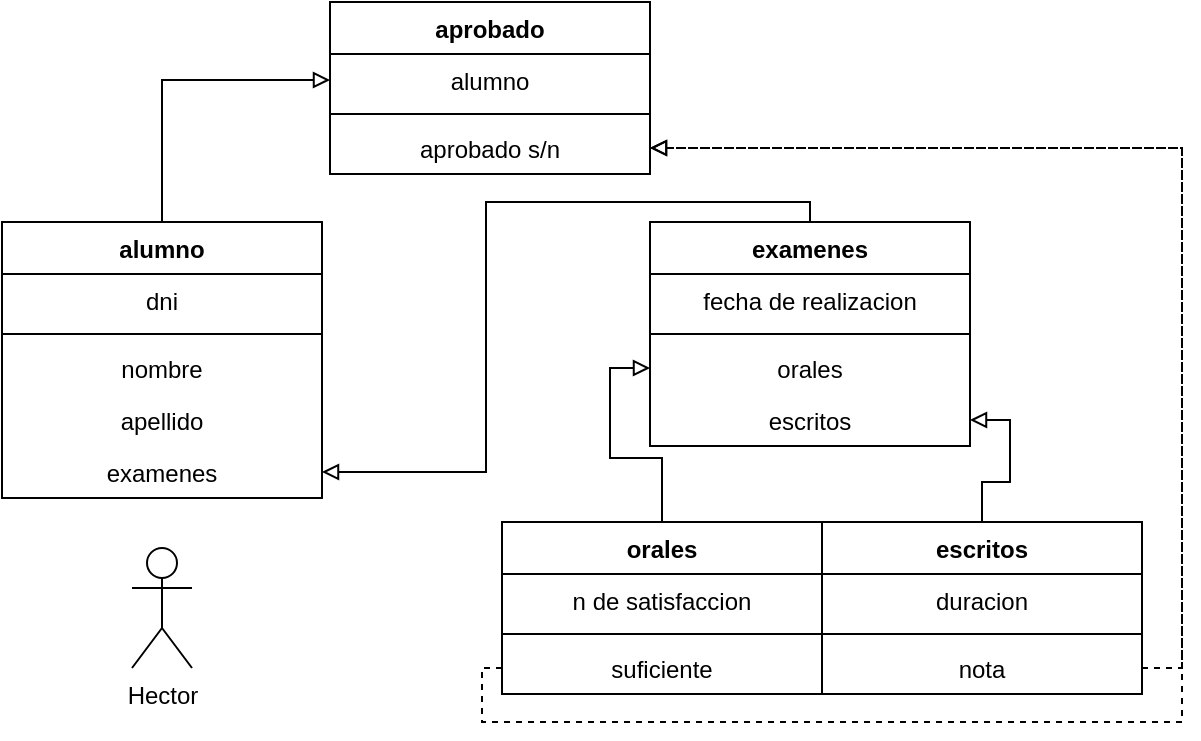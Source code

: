 <mxfile version="20.2.8" type="github">
  <diagram id="TS2IJs7pAxw_JtCjiHIT" name="Página-1">
    <mxGraphModel dx="723" dy="401" grid="1" gridSize="10" guides="1" tooltips="1" connect="1" arrows="1" fold="1" page="1" pageScale="1" pageWidth="827" pageHeight="1169" math="0" shadow="0">
      <root>
        <mxCell id="0" />
        <mxCell id="1" parent="0" />
        <mxCell id="qNn5TuapRFsNwTc1jP_p-1" value="aprobado" style="swimlane;fontStyle=1;align=center;verticalAlign=top;childLayout=stackLayout;horizontal=1;startSize=26;horizontalStack=0;resizeParent=1;resizeParentMax=0;resizeLast=0;collapsible=1;marginBottom=0;" vertex="1" parent="1">
          <mxGeometry x="254" y="40" width="160" height="86" as="geometry" />
        </mxCell>
        <mxCell id="qNn5TuapRFsNwTc1jP_p-2" value="alumno" style="text;strokeColor=none;fillColor=none;align=center;verticalAlign=top;spacingLeft=4;spacingRight=4;overflow=hidden;rotatable=0;points=[[0,0.5],[1,0.5]];portConstraint=eastwest;" vertex="1" parent="qNn5TuapRFsNwTc1jP_p-1">
          <mxGeometry y="26" width="160" height="26" as="geometry" />
        </mxCell>
        <mxCell id="qNn5TuapRFsNwTc1jP_p-3" value="" style="line;strokeWidth=1;fillColor=none;align=left;verticalAlign=middle;spacingTop=-1;spacingLeft=3;spacingRight=3;rotatable=0;labelPosition=right;points=[];portConstraint=eastwest;strokeColor=inherit;" vertex="1" parent="qNn5TuapRFsNwTc1jP_p-1">
          <mxGeometry y="52" width="160" height="8" as="geometry" />
        </mxCell>
        <mxCell id="qNn5TuapRFsNwTc1jP_p-4" value="aprobado s/n" style="text;strokeColor=none;fillColor=none;align=center;verticalAlign=top;spacingLeft=4;spacingRight=4;overflow=hidden;rotatable=0;points=[[0,0.5],[1,0.5]];portConstraint=eastwest;" vertex="1" parent="qNn5TuapRFsNwTc1jP_p-1">
          <mxGeometry y="60" width="160" height="26" as="geometry" />
        </mxCell>
        <mxCell id="qNn5TuapRFsNwTc1jP_p-29" style="edgeStyle=orthogonalEdgeStyle;rounded=0;orthogonalLoop=1;jettySize=auto;html=1;exitX=0.5;exitY=0;exitDx=0;exitDy=0;entryX=0;entryY=0.5;entryDx=0;entryDy=0;endArrow=block;endFill=0;" edge="1" parent="1" source="qNn5TuapRFsNwTc1jP_p-5" target="qNn5TuapRFsNwTc1jP_p-2">
          <mxGeometry relative="1" as="geometry" />
        </mxCell>
        <mxCell id="qNn5TuapRFsNwTc1jP_p-5" value="alumno" style="swimlane;fontStyle=1;align=center;verticalAlign=top;childLayout=stackLayout;horizontal=1;startSize=26;horizontalStack=0;resizeParent=1;resizeParentMax=0;resizeLast=0;collapsible=1;marginBottom=0;" vertex="1" parent="1">
          <mxGeometry x="90" y="150" width="160" height="138" as="geometry" />
        </mxCell>
        <mxCell id="qNn5TuapRFsNwTc1jP_p-6" value="dni" style="text;strokeColor=none;fillColor=none;align=center;verticalAlign=top;spacingLeft=4;spacingRight=4;overflow=hidden;rotatable=0;points=[[0,0.5],[1,0.5]];portConstraint=eastwest;" vertex="1" parent="qNn5TuapRFsNwTc1jP_p-5">
          <mxGeometry y="26" width="160" height="26" as="geometry" />
        </mxCell>
        <mxCell id="qNn5TuapRFsNwTc1jP_p-7" value="" style="line;strokeWidth=1;fillColor=none;align=left;verticalAlign=middle;spacingTop=-1;spacingLeft=3;spacingRight=3;rotatable=0;labelPosition=right;points=[];portConstraint=eastwest;strokeColor=inherit;" vertex="1" parent="qNn5TuapRFsNwTc1jP_p-5">
          <mxGeometry y="52" width="160" height="8" as="geometry" />
        </mxCell>
        <mxCell id="qNn5TuapRFsNwTc1jP_p-9" value="nombre" style="text;strokeColor=none;fillColor=none;align=center;verticalAlign=top;spacingLeft=4;spacingRight=4;overflow=hidden;rotatable=0;points=[[0,0.5],[1,0.5]];portConstraint=eastwest;" vertex="1" parent="qNn5TuapRFsNwTc1jP_p-5">
          <mxGeometry y="60" width="160" height="26" as="geometry" />
        </mxCell>
        <mxCell id="qNn5TuapRFsNwTc1jP_p-10" value="apellido" style="text;strokeColor=none;fillColor=none;align=center;verticalAlign=top;spacingLeft=4;spacingRight=4;overflow=hidden;rotatable=0;points=[[0,0.5],[1,0.5]];portConstraint=eastwest;" vertex="1" parent="qNn5TuapRFsNwTc1jP_p-5">
          <mxGeometry y="86" width="160" height="26" as="geometry" />
        </mxCell>
        <mxCell id="qNn5TuapRFsNwTc1jP_p-8" value="examenes" style="text;strokeColor=none;fillColor=none;align=center;verticalAlign=top;spacingLeft=4;spacingRight=4;overflow=hidden;rotatable=0;points=[[0,0.5],[1,0.5]];portConstraint=eastwest;" vertex="1" parent="qNn5TuapRFsNwTc1jP_p-5">
          <mxGeometry y="112" width="160" height="26" as="geometry" />
        </mxCell>
        <mxCell id="qNn5TuapRFsNwTc1jP_p-28" style="edgeStyle=orthogonalEdgeStyle;rounded=0;orthogonalLoop=1;jettySize=auto;html=1;exitX=0.5;exitY=0;exitDx=0;exitDy=0;entryX=1;entryY=0.5;entryDx=0;entryDy=0;endArrow=block;endFill=0;" edge="1" parent="1" source="qNn5TuapRFsNwTc1jP_p-12" target="qNn5TuapRFsNwTc1jP_p-8">
          <mxGeometry relative="1" as="geometry">
            <Array as="points">
              <mxPoint x="494" y="140" />
              <mxPoint x="332" y="140" />
              <mxPoint x="332" y="275" />
            </Array>
          </mxGeometry>
        </mxCell>
        <mxCell id="qNn5TuapRFsNwTc1jP_p-12" value="examenes" style="swimlane;fontStyle=1;align=center;verticalAlign=top;childLayout=stackLayout;horizontal=1;startSize=26;horizontalStack=0;resizeParent=1;resizeParentMax=0;resizeLast=0;collapsible=1;marginBottom=0;" vertex="1" parent="1">
          <mxGeometry x="414" y="150" width="160" height="112" as="geometry" />
        </mxCell>
        <mxCell id="qNn5TuapRFsNwTc1jP_p-13" value="fecha de realizacion" style="text;strokeColor=none;fillColor=none;align=center;verticalAlign=top;spacingLeft=4;spacingRight=4;overflow=hidden;rotatable=0;points=[[0,0.5],[1,0.5]];portConstraint=eastwest;" vertex="1" parent="qNn5TuapRFsNwTc1jP_p-12">
          <mxGeometry y="26" width="160" height="26" as="geometry" />
        </mxCell>
        <mxCell id="qNn5TuapRFsNwTc1jP_p-14" value="" style="line;strokeWidth=1;fillColor=none;align=left;verticalAlign=middle;spacingTop=-1;spacingLeft=3;spacingRight=3;rotatable=0;labelPosition=right;points=[];portConstraint=eastwest;strokeColor=inherit;" vertex="1" parent="qNn5TuapRFsNwTc1jP_p-12">
          <mxGeometry y="52" width="160" height="8" as="geometry" />
        </mxCell>
        <mxCell id="qNn5TuapRFsNwTc1jP_p-16" value="orales" style="text;strokeColor=none;fillColor=none;align=center;verticalAlign=top;spacingLeft=4;spacingRight=4;overflow=hidden;rotatable=0;points=[[0,0.5],[1,0.5]];portConstraint=eastwest;" vertex="1" parent="qNn5TuapRFsNwTc1jP_p-12">
          <mxGeometry y="60" width="160" height="26" as="geometry" />
        </mxCell>
        <mxCell id="qNn5TuapRFsNwTc1jP_p-15" value="escritos" style="text;strokeColor=none;fillColor=none;align=center;verticalAlign=middle;spacingLeft=4;spacingRight=4;overflow=hidden;rotatable=0;points=[[0,0.5],[1,0.5]];portConstraint=eastwest;" vertex="1" parent="qNn5TuapRFsNwTc1jP_p-12">
          <mxGeometry y="86" width="160" height="26" as="geometry" />
        </mxCell>
        <mxCell id="qNn5TuapRFsNwTc1jP_p-27" style="edgeStyle=orthogonalEdgeStyle;rounded=0;orthogonalLoop=1;jettySize=auto;html=1;exitX=0.5;exitY=0;exitDx=0;exitDy=0;entryX=0;entryY=0.5;entryDx=0;entryDy=0;endArrow=block;endFill=0;" edge="1" parent="1" source="qNn5TuapRFsNwTc1jP_p-18" target="qNn5TuapRFsNwTc1jP_p-16">
          <mxGeometry relative="1" as="geometry" />
        </mxCell>
        <mxCell id="qNn5TuapRFsNwTc1jP_p-18" value="orales" style="swimlane;fontStyle=1;align=center;verticalAlign=top;childLayout=stackLayout;horizontal=1;startSize=26;horizontalStack=0;resizeParent=1;resizeParentMax=0;resizeLast=0;collapsible=1;marginBottom=0;" vertex="1" parent="1">
          <mxGeometry x="340" y="300" width="160" height="86" as="geometry" />
        </mxCell>
        <mxCell id="qNn5TuapRFsNwTc1jP_p-19" value="n de satisfaccion" style="text;strokeColor=none;fillColor=none;align=center;verticalAlign=top;spacingLeft=4;spacingRight=4;overflow=hidden;rotatable=0;points=[[0,0.5],[1,0.5]];portConstraint=eastwest;" vertex="1" parent="qNn5TuapRFsNwTc1jP_p-18">
          <mxGeometry y="26" width="160" height="26" as="geometry" />
        </mxCell>
        <mxCell id="qNn5TuapRFsNwTc1jP_p-20" value="" style="line;strokeWidth=1;fillColor=none;align=left;verticalAlign=middle;spacingTop=-1;spacingLeft=3;spacingRight=3;rotatable=0;labelPosition=right;points=[];portConstraint=eastwest;strokeColor=inherit;" vertex="1" parent="qNn5TuapRFsNwTc1jP_p-18">
          <mxGeometry y="52" width="160" height="8" as="geometry" />
        </mxCell>
        <mxCell id="qNn5TuapRFsNwTc1jP_p-21" value="suficiente" style="text;strokeColor=none;fillColor=none;align=center;verticalAlign=top;spacingLeft=4;spacingRight=4;overflow=hidden;rotatable=0;points=[[0,0.5],[1,0.5]];portConstraint=eastwest;" vertex="1" parent="qNn5TuapRFsNwTc1jP_p-18">
          <mxGeometry y="60" width="160" height="26" as="geometry" />
        </mxCell>
        <mxCell id="qNn5TuapRFsNwTc1jP_p-26" style="edgeStyle=orthogonalEdgeStyle;rounded=0;orthogonalLoop=1;jettySize=auto;html=1;exitX=0.5;exitY=0;exitDx=0;exitDy=0;entryX=1;entryY=0.5;entryDx=0;entryDy=0;endArrow=block;endFill=0;" edge="1" parent="1" source="qNn5TuapRFsNwTc1jP_p-22" target="qNn5TuapRFsNwTc1jP_p-15">
          <mxGeometry relative="1" as="geometry" />
        </mxCell>
        <mxCell id="qNn5TuapRFsNwTc1jP_p-22" value="escritos" style="swimlane;fontStyle=1;align=center;verticalAlign=top;childLayout=stackLayout;horizontal=1;startSize=26;horizontalStack=0;resizeParent=1;resizeParentMax=0;resizeLast=0;collapsible=1;marginBottom=0;" vertex="1" parent="1">
          <mxGeometry x="500" y="300" width="160" height="86" as="geometry" />
        </mxCell>
        <mxCell id="qNn5TuapRFsNwTc1jP_p-23" value="duracion" style="text;strokeColor=none;fillColor=none;align=center;verticalAlign=top;spacingLeft=4;spacingRight=4;overflow=hidden;rotatable=0;points=[[0,0.5],[1,0.5]];portConstraint=eastwest;" vertex="1" parent="qNn5TuapRFsNwTc1jP_p-22">
          <mxGeometry y="26" width="160" height="26" as="geometry" />
        </mxCell>
        <mxCell id="qNn5TuapRFsNwTc1jP_p-24" value="" style="line;strokeWidth=1;fillColor=none;align=left;verticalAlign=middle;spacingTop=-1;spacingLeft=3;spacingRight=3;rotatable=0;labelPosition=right;points=[];portConstraint=eastwest;strokeColor=inherit;" vertex="1" parent="qNn5TuapRFsNwTc1jP_p-22">
          <mxGeometry y="52" width="160" height="8" as="geometry" />
        </mxCell>
        <mxCell id="qNn5TuapRFsNwTc1jP_p-25" value="nota" style="text;strokeColor=none;fillColor=none;align=center;verticalAlign=top;spacingLeft=4;spacingRight=4;overflow=hidden;rotatable=0;points=[[0,0.5],[1,0.5]];portConstraint=eastwest;" vertex="1" parent="qNn5TuapRFsNwTc1jP_p-22">
          <mxGeometry y="60" width="160" height="26" as="geometry" />
        </mxCell>
        <mxCell id="qNn5TuapRFsNwTc1jP_p-30" style="edgeStyle=orthogonalEdgeStyle;rounded=0;orthogonalLoop=1;jettySize=auto;html=1;exitX=1;exitY=0.5;exitDx=0;exitDy=0;entryX=1;entryY=0.5;entryDx=0;entryDy=0;dashed=1;endArrow=block;endFill=0;" edge="1" parent="1" source="qNn5TuapRFsNwTc1jP_p-25" target="qNn5TuapRFsNwTc1jP_p-4">
          <mxGeometry relative="1" as="geometry" />
        </mxCell>
        <mxCell id="qNn5TuapRFsNwTc1jP_p-31" style="edgeStyle=orthogonalEdgeStyle;rounded=0;orthogonalLoop=1;jettySize=auto;html=1;exitX=0;exitY=0.5;exitDx=0;exitDy=0;entryX=1;entryY=0.5;entryDx=0;entryDy=0;dashed=1;endArrow=block;endFill=0;" edge="1" parent="1" source="qNn5TuapRFsNwTc1jP_p-21" target="qNn5TuapRFsNwTc1jP_p-4">
          <mxGeometry relative="1" as="geometry">
            <Array as="points">
              <mxPoint x="330" y="373" />
              <mxPoint x="330" y="400" />
              <mxPoint x="680" y="400" />
              <mxPoint x="680" y="113" />
            </Array>
          </mxGeometry>
        </mxCell>
        <mxCell id="qNn5TuapRFsNwTc1jP_p-33" value="&lt;div&gt;Hector&lt;/div&gt;" style="shape=umlActor;verticalLabelPosition=bottom;verticalAlign=top;html=1;" vertex="1" parent="1">
          <mxGeometry x="155" y="313" width="30" height="60" as="geometry" />
        </mxCell>
      </root>
    </mxGraphModel>
  </diagram>
</mxfile>
